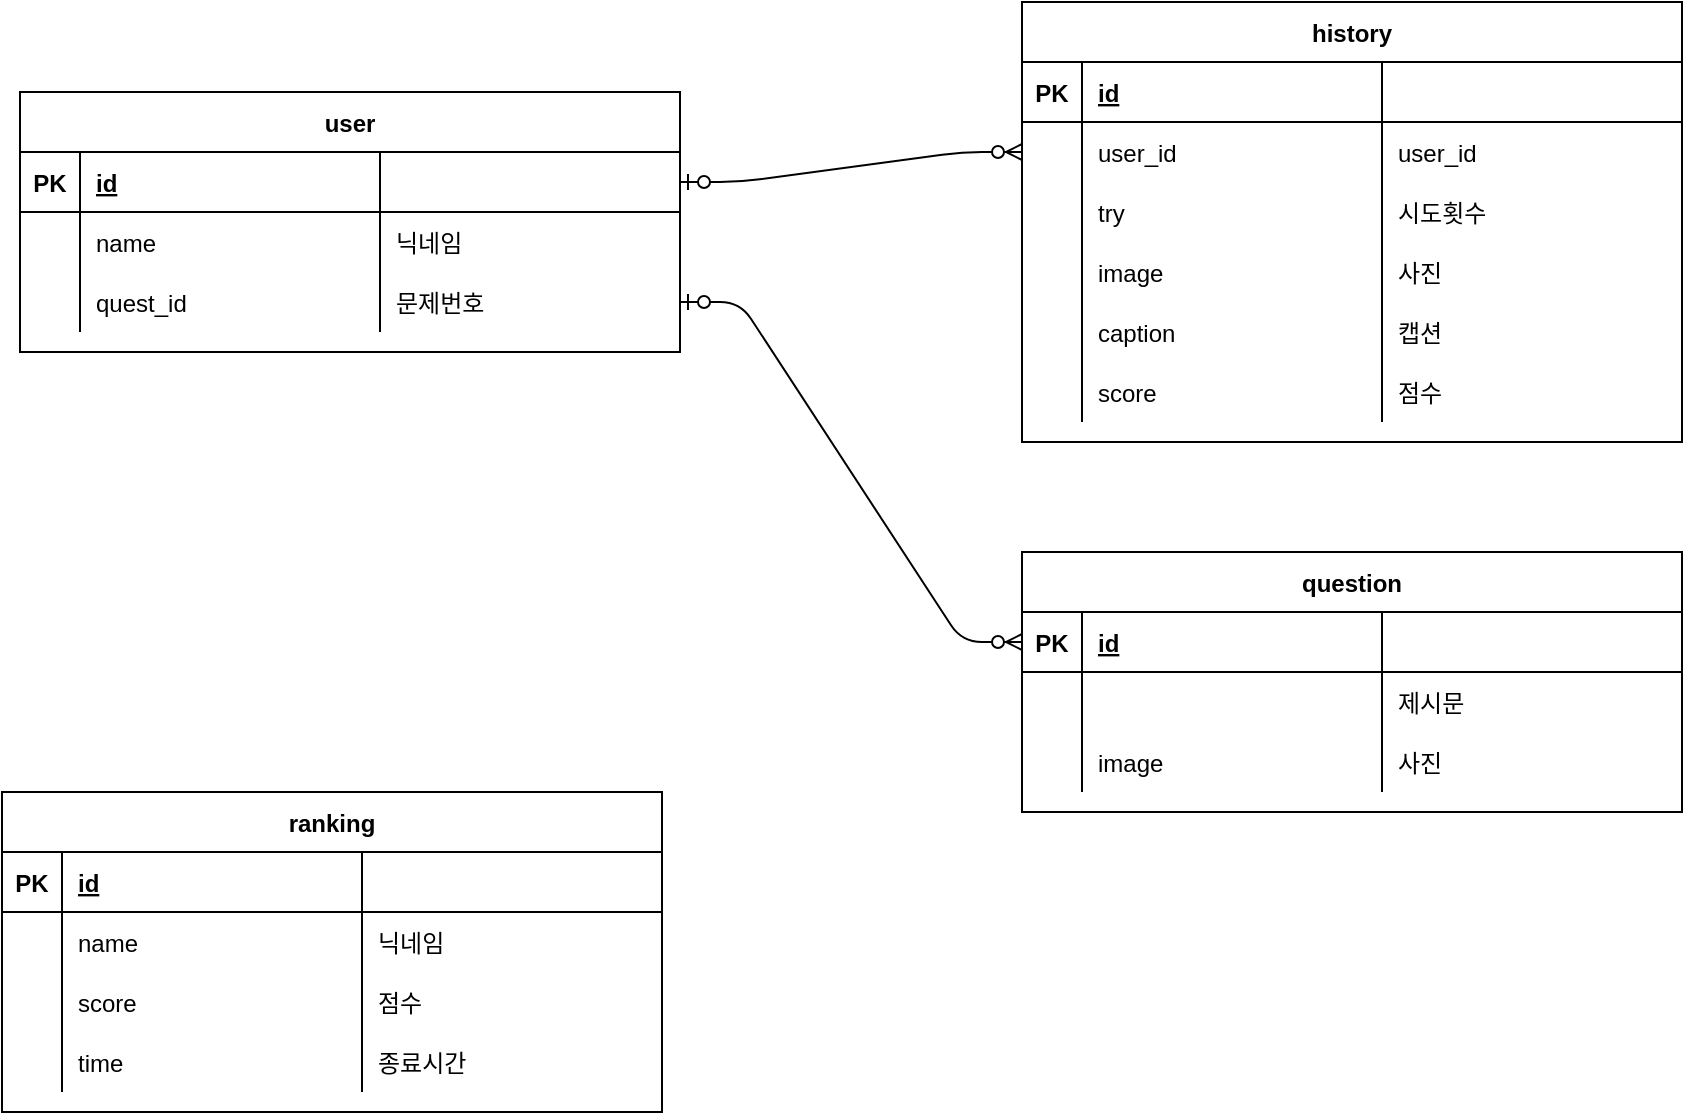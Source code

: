 <mxfile version="14.9.6" type="github"><diagram id="m_9Eu53FeLf0HxxHgKe6" name="Page-1"><mxGraphModel dx="965" dy="597" grid="1" gridSize="10" guides="1" tooltips="1" connect="1" arrows="1" fold="1" page="1" pageScale="1" pageWidth="827" pageHeight="1169" math="0" shadow="0"><root><mxCell id="0"/><mxCell id="1" parent="0"/><mxCell id="fA8xDXPrRrc_2QgDelxI-6" value="user" style="shape=table;startSize=30;container=1;collapsible=1;childLayout=tableLayout;fixedRows=1;rowLines=0;fontStyle=1;align=center;resizeLast=1;" vertex="1" parent="1"><mxGeometry x="69" y="90" width="330" height="130" as="geometry"/></mxCell><mxCell id="fA8xDXPrRrc_2QgDelxI-7" value="" style="shape=partialRectangle;collapsible=0;dropTarget=0;pointerEvents=0;fillColor=none;top=0;left=0;bottom=1;right=0;points=[[0,0.5],[1,0.5]];portConstraint=eastwest;" vertex="1" parent="fA8xDXPrRrc_2QgDelxI-6"><mxGeometry y="30" width="330" height="30" as="geometry"/></mxCell><mxCell id="fA8xDXPrRrc_2QgDelxI-8" value="PK" style="shape=partialRectangle;connectable=0;fillColor=none;top=0;left=0;bottom=0;right=0;fontStyle=1;overflow=hidden;" vertex="1" parent="fA8xDXPrRrc_2QgDelxI-7"><mxGeometry width="30" height="30" as="geometry"/></mxCell><mxCell id="fA8xDXPrRrc_2QgDelxI-9" value="id" style="shape=partialRectangle;connectable=0;fillColor=none;top=0;left=0;bottom=0;right=0;align=left;spacingLeft=6;fontStyle=5;overflow=hidden;" vertex="1" parent="fA8xDXPrRrc_2QgDelxI-7"><mxGeometry x="30" width="150" height="30" as="geometry"/></mxCell><mxCell id="fA8xDXPrRrc_2QgDelxI-110" style="shape=partialRectangle;connectable=0;fillColor=none;top=0;left=0;bottom=0;right=0;align=left;spacingLeft=6;fontStyle=5;overflow=hidden;" vertex="1" parent="fA8xDXPrRrc_2QgDelxI-7"><mxGeometry x="180" width="150" height="30" as="geometry"/></mxCell><mxCell id="fA8xDXPrRrc_2QgDelxI-10" value="" style="shape=partialRectangle;collapsible=0;dropTarget=0;pointerEvents=0;fillColor=none;top=0;left=0;bottom=0;right=0;points=[[0,0.5],[1,0.5]];portConstraint=eastwest;" vertex="1" parent="fA8xDXPrRrc_2QgDelxI-6"><mxGeometry y="60" width="330" height="30" as="geometry"/></mxCell><mxCell id="fA8xDXPrRrc_2QgDelxI-11" value="" style="shape=partialRectangle;connectable=0;fillColor=none;top=0;left=0;bottom=0;right=0;editable=1;overflow=hidden;" vertex="1" parent="fA8xDXPrRrc_2QgDelxI-10"><mxGeometry width="30" height="30" as="geometry"/></mxCell><mxCell id="fA8xDXPrRrc_2QgDelxI-12" value="name" style="shape=partialRectangle;connectable=0;fillColor=none;top=0;left=0;bottom=0;right=0;align=left;spacingLeft=6;overflow=hidden;" vertex="1" parent="fA8xDXPrRrc_2QgDelxI-10"><mxGeometry x="30" width="150" height="30" as="geometry"/></mxCell><mxCell id="fA8xDXPrRrc_2QgDelxI-111" value="닉네임" style="shape=partialRectangle;connectable=0;fillColor=none;top=0;left=0;bottom=0;right=0;align=left;spacingLeft=6;overflow=hidden;" vertex="1" parent="fA8xDXPrRrc_2QgDelxI-10"><mxGeometry x="180" width="150" height="30" as="geometry"/></mxCell><mxCell id="fA8xDXPrRrc_2QgDelxI-107" style="shape=partialRectangle;collapsible=0;dropTarget=0;pointerEvents=0;fillColor=none;top=0;left=0;bottom=0;right=0;points=[[0,0.5],[1,0.5]];portConstraint=eastwest;" vertex="1" parent="fA8xDXPrRrc_2QgDelxI-6"><mxGeometry y="90" width="330" height="30" as="geometry"/></mxCell><mxCell id="fA8xDXPrRrc_2QgDelxI-108" style="shape=partialRectangle;connectable=0;fillColor=none;top=0;left=0;bottom=0;right=0;editable=1;overflow=hidden;" vertex="1" parent="fA8xDXPrRrc_2QgDelxI-107"><mxGeometry width="30" height="30" as="geometry"/></mxCell><mxCell id="fA8xDXPrRrc_2QgDelxI-109" value="quest_id" style="shape=partialRectangle;connectable=0;fillColor=none;top=0;left=0;bottom=0;right=0;align=left;spacingLeft=6;overflow=hidden;" vertex="1" parent="fA8xDXPrRrc_2QgDelxI-107"><mxGeometry x="30" width="150" height="30" as="geometry"/></mxCell><mxCell id="fA8xDXPrRrc_2QgDelxI-112" value="문제번호" style="shape=partialRectangle;connectable=0;fillColor=none;top=0;left=0;bottom=0;right=0;align=left;spacingLeft=6;overflow=hidden;" vertex="1" parent="fA8xDXPrRrc_2QgDelxI-107"><mxGeometry x="180" width="150" height="30" as="geometry"/></mxCell><mxCell id="fA8xDXPrRrc_2QgDelxI-19" value="history" style="shape=table;startSize=30;container=1;collapsible=1;childLayout=tableLayout;fixedRows=1;rowLines=0;fontStyle=1;align=center;resizeLast=1;" vertex="1" parent="1"><mxGeometry x="570" y="45" width="330" height="220" as="geometry"/></mxCell><mxCell id="fA8xDXPrRrc_2QgDelxI-20" value="" style="shape=partialRectangle;collapsible=0;dropTarget=0;pointerEvents=0;fillColor=none;top=0;left=0;bottom=1;right=0;points=[[0,0.5],[1,0.5]];portConstraint=eastwest;" vertex="1" parent="fA8xDXPrRrc_2QgDelxI-19"><mxGeometry y="30" width="330" height="30" as="geometry"/></mxCell><mxCell id="fA8xDXPrRrc_2QgDelxI-21" value="PK" style="shape=partialRectangle;connectable=0;fillColor=none;top=0;left=0;bottom=0;right=0;fontStyle=1;overflow=hidden;" vertex="1" parent="fA8xDXPrRrc_2QgDelxI-20"><mxGeometry width="30" height="30" as="geometry"/></mxCell><mxCell id="fA8xDXPrRrc_2QgDelxI-22" value="id" style="shape=partialRectangle;connectable=0;fillColor=none;top=0;left=0;bottom=0;right=0;align=left;spacingLeft=6;fontStyle=5;overflow=hidden;" vertex="1" parent="fA8xDXPrRrc_2QgDelxI-20"><mxGeometry x="30" width="150" height="30" as="geometry"/></mxCell><mxCell id="fA8xDXPrRrc_2QgDelxI-32" style="shape=partialRectangle;connectable=0;fillColor=none;top=0;left=0;bottom=0;right=0;align=left;spacingLeft=6;fontStyle=5;overflow=hidden;" vertex="1" parent="fA8xDXPrRrc_2QgDelxI-20"><mxGeometry x="180" width="150" height="30" as="geometry"/></mxCell><mxCell id="fA8xDXPrRrc_2QgDelxI-23" value="" style="shape=partialRectangle;collapsible=0;dropTarget=0;pointerEvents=0;fillColor=none;top=0;left=0;bottom=0;right=0;points=[[0,0.5],[1,0.5]];portConstraint=eastwest;" vertex="1" parent="fA8xDXPrRrc_2QgDelxI-19"><mxGeometry y="60" width="330" height="30" as="geometry"/></mxCell><mxCell id="fA8xDXPrRrc_2QgDelxI-24" value="" style="shape=partialRectangle;connectable=0;fillColor=none;top=0;left=0;bottom=0;right=0;editable=1;overflow=hidden;" vertex="1" parent="fA8xDXPrRrc_2QgDelxI-23"><mxGeometry width="30" height="30" as="geometry"/></mxCell><mxCell id="fA8xDXPrRrc_2QgDelxI-25" value="user_id" style="shape=partialRectangle;connectable=0;fillColor=none;top=0;left=0;bottom=0;right=0;align=left;spacingLeft=6;overflow=hidden;" vertex="1" parent="fA8xDXPrRrc_2QgDelxI-23"><mxGeometry x="30" width="150" height="30" as="geometry"/></mxCell><mxCell id="fA8xDXPrRrc_2QgDelxI-33" value="user_id" style="shape=partialRectangle;connectable=0;fillColor=none;top=0;left=0;bottom=0;right=0;align=left;spacingLeft=6;overflow=hidden;" vertex="1" parent="fA8xDXPrRrc_2QgDelxI-23"><mxGeometry x="180" width="150" height="30" as="geometry"/></mxCell><mxCell id="fA8xDXPrRrc_2QgDelxI-26" value="" style="shape=partialRectangle;collapsible=0;dropTarget=0;pointerEvents=0;fillColor=none;top=0;left=0;bottom=0;right=0;points=[[0,0.5],[1,0.5]];portConstraint=eastwest;" vertex="1" parent="fA8xDXPrRrc_2QgDelxI-19"><mxGeometry y="90" width="330" height="30" as="geometry"/></mxCell><mxCell id="fA8xDXPrRrc_2QgDelxI-27" value="" style="shape=partialRectangle;connectable=0;fillColor=none;top=0;left=0;bottom=0;right=0;editable=1;overflow=hidden;" vertex="1" parent="fA8xDXPrRrc_2QgDelxI-26"><mxGeometry width="30" height="30" as="geometry"/></mxCell><mxCell id="fA8xDXPrRrc_2QgDelxI-28" value="try" style="shape=partialRectangle;connectable=0;fillColor=none;top=0;left=0;bottom=0;right=0;align=left;spacingLeft=6;overflow=hidden;" vertex="1" parent="fA8xDXPrRrc_2QgDelxI-26"><mxGeometry x="30" width="150" height="30" as="geometry"/></mxCell><mxCell id="fA8xDXPrRrc_2QgDelxI-34" value="시도횟수" style="shape=partialRectangle;connectable=0;fillColor=none;top=0;left=0;bottom=0;right=0;align=left;spacingLeft=6;overflow=hidden;" vertex="1" parent="fA8xDXPrRrc_2QgDelxI-26"><mxGeometry x="180" width="150" height="30" as="geometry"/></mxCell><mxCell id="fA8xDXPrRrc_2QgDelxI-29" value="" style="shape=partialRectangle;collapsible=0;dropTarget=0;pointerEvents=0;fillColor=none;top=0;left=0;bottom=0;right=0;points=[[0,0.5],[1,0.5]];portConstraint=eastwest;" vertex="1" parent="fA8xDXPrRrc_2QgDelxI-19"><mxGeometry y="120" width="330" height="30" as="geometry"/></mxCell><mxCell id="fA8xDXPrRrc_2QgDelxI-30" value="" style="shape=partialRectangle;connectable=0;fillColor=none;top=0;left=0;bottom=0;right=0;editable=1;overflow=hidden;" vertex="1" parent="fA8xDXPrRrc_2QgDelxI-29"><mxGeometry width="30" height="30" as="geometry"/></mxCell><mxCell id="fA8xDXPrRrc_2QgDelxI-31" value="image" style="shape=partialRectangle;connectable=0;fillColor=none;top=0;left=0;bottom=0;right=0;align=left;spacingLeft=6;overflow=hidden;" vertex="1" parent="fA8xDXPrRrc_2QgDelxI-29"><mxGeometry x="30" width="150" height="30" as="geometry"/></mxCell><mxCell id="fA8xDXPrRrc_2QgDelxI-35" value="사진" style="shape=partialRectangle;connectable=0;fillColor=none;top=0;left=0;bottom=0;right=0;align=left;spacingLeft=6;overflow=hidden;" vertex="1" parent="fA8xDXPrRrc_2QgDelxI-29"><mxGeometry x="180" width="150" height="30" as="geometry"/></mxCell><mxCell id="fA8xDXPrRrc_2QgDelxI-71" style="shape=partialRectangle;collapsible=0;dropTarget=0;pointerEvents=0;fillColor=none;top=0;left=0;bottom=0;right=0;points=[[0,0.5],[1,0.5]];portConstraint=eastwest;" vertex="1" parent="fA8xDXPrRrc_2QgDelxI-19"><mxGeometry y="150" width="330" height="30" as="geometry"/></mxCell><mxCell id="fA8xDXPrRrc_2QgDelxI-72" style="shape=partialRectangle;connectable=0;fillColor=none;top=0;left=0;bottom=0;right=0;editable=1;overflow=hidden;" vertex="1" parent="fA8xDXPrRrc_2QgDelxI-71"><mxGeometry width="30" height="30" as="geometry"/></mxCell><mxCell id="fA8xDXPrRrc_2QgDelxI-73" value="caption" style="shape=partialRectangle;connectable=0;fillColor=none;top=0;left=0;bottom=0;right=0;align=left;spacingLeft=6;overflow=hidden;" vertex="1" parent="fA8xDXPrRrc_2QgDelxI-71"><mxGeometry x="30" width="150" height="30" as="geometry"/></mxCell><mxCell id="fA8xDXPrRrc_2QgDelxI-74" value="캡션" style="shape=partialRectangle;connectable=0;fillColor=none;top=0;left=0;bottom=0;right=0;align=left;spacingLeft=6;overflow=hidden;" vertex="1" parent="fA8xDXPrRrc_2QgDelxI-71"><mxGeometry x="180" width="150" height="30" as="geometry"/></mxCell><mxCell id="fA8xDXPrRrc_2QgDelxI-67" style="shape=partialRectangle;collapsible=0;dropTarget=0;pointerEvents=0;fillColor=none;top=0;left=0;bottom=0;right=0;points=[[0,0.5],[1,0.5]];portConstraint=eastwest;" vertex="1" parent="fA8xDXPrRrc_2QgDelxI-19"><mxGeometry y="180" width="330" height="30" as="geometry"/></mxCell><mxCell id="fA8xDXPrRrc_2QgDelxI-68" style="shape=partialRectangle;connectable=0;fillColor=none;top=0;left=0;bottom=0;right=0;editable=1;overflow=hidden;" vertex="1" parent="fA8xDXPrRrc_2QgDelxI-67"><mxGeometry width="30" height="30" as="geometry"/></mxCell><mxCell id="fA8xDXPrRrc_2QgDelxI-69" value="score" style="shape=partialRectangle;connectable=0;fillColor=none;top=0;left=0;bottom=0;right=0;align=left;spacingLeft=6;overflow=hidden;" vertex="1" parent="fA8xDXPrRrc_2QgDelxI-67"><mxGeometry x="30" width="150" height="30" as="geometry"/></mxCell><mxCell id="fA8xDXPrRrc_2QgDelxI-70" value="점수" style="shape=partialRectangle;connectable=0;fillColor=none;top=0;left=0;bottom=0;right=0;align=left;spacingLeft=6;overflow=hidden;" vertex="1" parent="fA8xDXPrRrc_2QgDelxI-67"><mxGeometry x="180" width="150" height="30" as="geometry"/></mxCell><mxCell id="fA8xDXPrRrc_2QgDelxI-49" value="ranking" style="shape=table;startSize=30;container=1;collapsible=1;childLayout=tableLayout;fixedRows=1;rowLines=0;fontStyle=1;align=center;resizeLast=1;" vertex="1" parent="1"><mxGeometry x="60" y="440" width="330" height="160" as="geometry"/></mxCell><mxCell id="fA8xDXPrRrc_2QgDelxI-50" value="" style="shape=partialRectangle;collapsible=0;dropTarget=0;pointerEvents=0;fillColor=none;top=0;left=0;bottom=1;right=0;points=[[0,0.5],[1,0.5]];portConstraint=eastwest;" vertex="1" parent="fA8xDXPrRrc_2QgDelxI-49"><mxGeometry y="30" width="330" height="30" as="geometry"/></mxCell><mxCell id="fA8xDXPrRrc_2QgDelxI-51" value="PK" style="shape=partialRectangle;connectable=0;fillColor=none;top=0;left=0;bottom=0;right=0;fontStyle=1;overflow=hidden;" vertex="1" parent="fA8xDXPrRrc_2QgDelxI-50"><mxGeometry width="30" height="30" as="geometry"/></mxCell><mxCell id="fA8xDXPrRrc_2QgDelxI-52" value="id" style="shape=partialRectangle;connectable=0;fillColor=none;top=0;left=0;bottom=0;right=0;align=left;spacingLeft=6;fontStyle=5;overflow=hidden;" vertex="1" parent="fA8xDXPrRrc_2QgDelxI-50"><mxGeometry x="30" width="150" height="30" as="geometry"/></mxCell><mxCell id="fA8xDXPrRrc_2QgDelxI-53" style="shape=partialRectangle;connectable=0;fillColor=none;top=0;left=0;bottom=0;right=0;align=left;spacingLeft=6;fontStyle=5;overflow=hidden;" vertex="1" parent="fA8xDXPrRrc_2QgDelxI-50"><mxGeometry x="180" width="150" height="30" as="geometry"/></mxCell><mxCell id="fA8xDXPrRrc_2QgDelxI-54" value="" style="shape=partialRectangle;collapsible=0;dropTarget=0;pointerEvents=0;fillColor=none;top=0;left=0;bottom=0;right=0;points=[[0,0.5],[1,0.5]];portConstraint=eastwest;" vertex="1" parent="fA8xDXPrRrc_2QgDelxI-49"><mxGeometry y="60" width="330" height="30" as="geometry"/></mxCell><mxCell id="fA8xDXPrRrc_2QgDelxI-55" value="" style="shape=partialRectangle;connectable=0;fillColor=none;top=0;left=0;bottom=0;right=0;editable=1;overflow=hidden;" vertex="1" parent="fA8xDXPrRrc_2QgDelxI-54"><mxGeometry width="30" height="30" as="geometry"/></mxCell><mxCell id="fA8xDXPrRrc_2QgDelxI-56" value="name" style="shape=partialRectangle;connectable=0;fillColor=none;top=0;left=0;bottom=0;right=0;align=left;spacingLeft=6;overflow=hidden;" vertex="1" parent="fA8xDXPrRrc_2QgDelxI-54"><mxGeometry x="30" width="150" height="30" as="geometry"/></mxCell><mxCell id="fA8xDXPrRrc_2QgDelxI-57" value="닉네임" style="shape=partialRectangle;connectable=0;fillColor=none;top=0;left=0;bottom=0;right=0;align=left;spacingLeft=6;overflow=hidden;" vertex="1" parent="fA8xDXPrRrc_2QgDelxI-54"><mxGeometry x="180" width="150" height="30" as="geometry"/></mxCell><mxCell id="fA8xDXPrRrc_2QgDelxI-58" value="" style="shape=partialRectangle;collapsible=0;dropTarget=0;pointerEvents=0;fillColor=none;top=0;left=0;bottom=0;right=0;points=[[0,0.5],[1,0.5]];portConstraint=eastwest;" vertex="1" parent="fA8xDXPrRrc_2QgDelxI-49"><mxGeometry y="90" width="330" height="30" as="geometry"/></mxCell><mxCell id="fA8xDXPrRrc_2QgDelxI-59" value="" style="shape=partialRectangle;connectable=0;fillColor=none;top=0;left=0;bottom=0;right=0;editable=1;overflow=hidden;" vertex="1" parent="fA8xDXPrRrc_2QgDelxI-58"><mxGeometry width="30" height="30" as="geometry"/></mxCell><mxCell id="fA8xDXPrRrc_2QgDelxI-60" value="score" style="shape=partialRectangle;connectable=0;fillColor=none;top=0;left=0;bottom=0;right=0;align=left;spacingLeft=6;overflow=hidden;" vertex="1" parent="fA8xDXPrRrc_2QgDelxI-58"><mxGeometry x="30" width="150" height="30" as="geometry"/></mxCell><mxCell id="fA8xDXPrRrc_2QgDelxI-61" value="점수" style="shape=partialRectangle;connectable=0;fillColor=none;top=0;left=0;bottom=0;right=0;align=left;spacingLeft=6;overflow=hidden;" vertex="1" parent="fA8xDXPrRrc_2QgDelxI-58"><mxGeometry x="180" width="150" height="30" as="geometry"/></mxCell><mxCell id="fA8xDXPrRrc_2QgDelxI-62" value="" style="shape=partialRectangle;collapsible=0;dropTarget=0;pointerEvents=0;fillColor=none;top=0;left=0;bottom=0;right=0;points=[[0,0.5],[1,0.5]];portConstraint=eastwest;" vertex="1" parent="fA8xDXPrRrc_2QgDelxI-49"><mxGeometry y="120" width="330" height="30" as="geometry"/></mxCell><mxCell id="fA8xDXPrRrc_2QgDelxI-63" value="" style="shape=partialRectangle;connectable=0;fillColor=none;top=0;left=0;bottom=0;right=0;editable=1;overflow=hidden;" vertex="1" parent="fA8xDXPrRrc_2QgDelxI-62"><mxGeometry width="30" height="30" as="geometry"/></mxCell><mxCell id="fA8xDXPrRrc_2QgDelxI-64" value="time" style="shape=partialRectangle;connectable=0;fillColor=none;top=0;left=0;bottom=0;right=0;align=left;spacingLeft=6;overflow=hidden;" vertex="1" parent="fA8xDXPrRrc_2QgDelxI-62"><mxGeometry x="30" width="150" height="30" as="geometry"/></mxCell><mxCell id="fA8xDXPrRrc_2QgDelxI-65" value="종료시간" style="shape=partialRectangle;connectable=0;fillColor=none;top=0;left=0;bottom=0;right=0;align=left;spacingLeft=6;overflow=hidden;" vertex="1" parent="fA8xDXPrRrc_2QgDelxI-62"><mxGeometry x="180" width="150" height="30" as="geometry"/></mxCell><mxCell id="fA8xDXPrRrc_2QgDelxI-66" value="" style="edgeStyle=entityRelationEdgeStyle;fontSize=12;html=1;endArrow=ERzeroToMany;startArrow=ERzeroToOne;exitX=1;exitY=0.5;exitDx=0;exitDy=0;entryX=0;entryY=0.5;entryDx=0;entryDy=0;" edge="1" parent="1" source="fA8xDXPrRrc_2QgDelxI-7" target="fA8xDXPrRrc_2QgDelxI-23"><mxGeometry width="100" height="100" relative="1" as="geometry"><mxPoint x="360" y="360" as="sourcePoint"/><mxPoint x="460" y="260" as="targetPoint"/></mxGeometry></mxCell><mxCell id="fA8xDXPrRrc_2QgDelxI-82" value="question" style="shape=table;startSize=30;container=1;collapsible=1;childLayout=tableLayout;fixedRows=1;rowLines=0;fontStyle=1;align=center;resizeLast=1;" vertex="1" parent="1"><mxGeometry x="570" y="320" width="330" height="130" as="geometry"/></mxCell><mxCell id="fA8xDXPrRrc_2QgDelxI-83" value="" style="shape=partialRectangle;collapsible=0;dropTarget=0;pointerEvents=0;fillColor=none;top=0;left=0;bottom=1;right=0;points=[[0,0.5],[1,0.5]];portConstraint=eastwest;" vertex="1" parent="fA8xDXPrRrc_2QgDelxI-82"><mxGeometry y="30" width="330" height="30" as="geometry"/></mxCell><mxCell id="fA8xDXPrRrc_2QgDelxI-84" value="PK" style="shape=partialRectangle;connectable=0;fillColor=none;top=0;left=0;bottom=0;right=0;fontStyle=1;overflow=hidden;" vertex="1" parent="fA8xDXPrRrc_2QgDelxI-83"><mxGeometry width="30" height="30" as="geometry"/></mxCell><mxCell id="fA8xDXPrRrc_2QgDelxI-85" value="id" style="shape=partialRectangle;connectable=0;fillColor=none;top=0;left=0;bottom=0;right=0;align=left;spacingLeft=6;fontStyle=5;overflow=hidden;" vertex="1" parent="fA8xDXPrRrc_2QgDelxI-83"><mxGeometry x="30" width="150" height="30" as="geometry"/></mxCell><mxCell id="fA8xDXPrRrc_2QgDelxI-86" style="shape=partialRectangle;connectable=0;fillColor=none;top=0;left=0;bottom=0;right=0;align=left;spacingLeft=6;fontStyle=5;overflow=hidden;" vertex="1" parent="fA8xDXPrRrc_2QgDelxI-83"><mxGeometry x="180" width="150" height="30" as="geometry"/></mxCell><mxCell id="fA8xDXPrRrc_2QgDelxI-87" value="" style="shape=partialRectangle;collapsible=0;dropTarget=0;pointerEvents=0;fillColor=none;top=0;left=0;bottom=0;right=0;points=[[0,0.5],[1,0.5]];portConstraint=eastwest;" vertex="1" parent="fA8xDXPrRrc_2QgDelxI-82"><mxGeometry y="60" width="330" height="30" as="geometry"/></mxCell><mxCell id="fA8xDXPrRrc_2QgDelxI-88" value="" style="shape=partialRectangle;connectable=0;fillColor=none;top=0;left=0;bottom=0;right=0;editable=1;overflow=hidden;" vertex="1" parent="fA8xDXPrRrc_2QgDelxI-87"><mxGeometry width="30" height="30" as="geometry"/></mxCell><mxCell id="fA8xDXPrRrc_2QgDelxI-89" value="" style="shape=partialRectangle;connectable=0;fillColor=none;top=0;left=0;bottom=0;right=0;align=left;spacingLeft=6;overflow=hidden;" vertex="1" parent="fA8xDXPrRrc_2QgDelxI-87"><mxGeometry x="30" width="150" height="30" as="geometry"/></mxCell><mxCell id="fA8xDXPrRrc_2QgDelxI-90" value="제시문" style="shape=partialRectangle;connectable=0;fillColor=none;top=0;left=0;bottom=0;right=0;align=left;spacingLeft=6;overflow=hidden;" vertex="1" parent="fA8xDXPrRrc_2QgDelxI-87"><mxGeometry x="180" width="150" height="30" as="geometry"/></mxCell><mxCell id="fA8xDXPrRrc_2QgDelxI-91" value="" style="shape=partialRectangle;collapsible=0;dropTarget=0;pointerEvents=0;fillColor=none;top=0;left=0;bottom=0;right=0;points=[[0,0.5],[1,0.5]];portConstraint=eastwest;" vertex="1" parent="fA8xDXPrRrc_2QgDelxI-82"><mxGeometry y="90" width="330" height="30" as="geometry"/></mxCell><mxCell id="fA8xDXPrRrc_2QgDelxI-92" value="" style="shape=partialRectangle;connectable=0;fillColor=none;top=0;left=0;bottom=0;right=0;editable=1;overflow=hidden;" vertex="1" parent="fA8xDXPrRrc_2QgDelxI-91"><mxGeometry width="30" height="30" as="geometry"/></mxCell><mxCell id="fA8xDXPrRrc_2QgDelxI-93" value="image" style="shape=partialRectangle;connectable=0;fillColor=none;top=0;left=0;bottom=0;right=0;align=left;spacingLeft=6;overflow=hidden;" vertex="1" parent="fA8xDXPrRrc_2QgDelxI-91"><mxGeometry x="30" width="150" height="30" as="geometry"/></mxCell><mxCell id="fA8xDXPrRrc_2QgDelxI-94" value="사진" style="shape=partialRectangle;connectable=0;fillColor=none;top=0;left=0;bottom=0;right=0;align=left;spacingLeft=6;overflow=hidden;" vertex="1" parent="fA8xDXPrRrc_2QgDelxI-91"><mxGeometry x="180" width="150" height="30" as="geometry"/></mxCell><mxCell id="fA8xDXPrRrc_2QgDelxI-113" value="" style="edgeStyle=entityRelationEdgeStyle;fontSize=12;html=1;endArrow=ERzeroToMany;startArrow=ERzeroToOne;entryX=0;entryY=0.5;entryDx=0;entryDy=0;" edge="1" parent="1" source="fA8xDXPrRrc_2QgDelxI-107" target="fA8xDXPrRrc_2QgDelxI-83"><mxGeometry width="100" height="100" relative="1" as="geometry"><mxPoint x="409" y="195" as="sourcePoint"/><mxPoint x="580" y="180" as="targetPoint"/></mxGeometry></mxCell></root></mxGraphModel></diagram></mxfile>